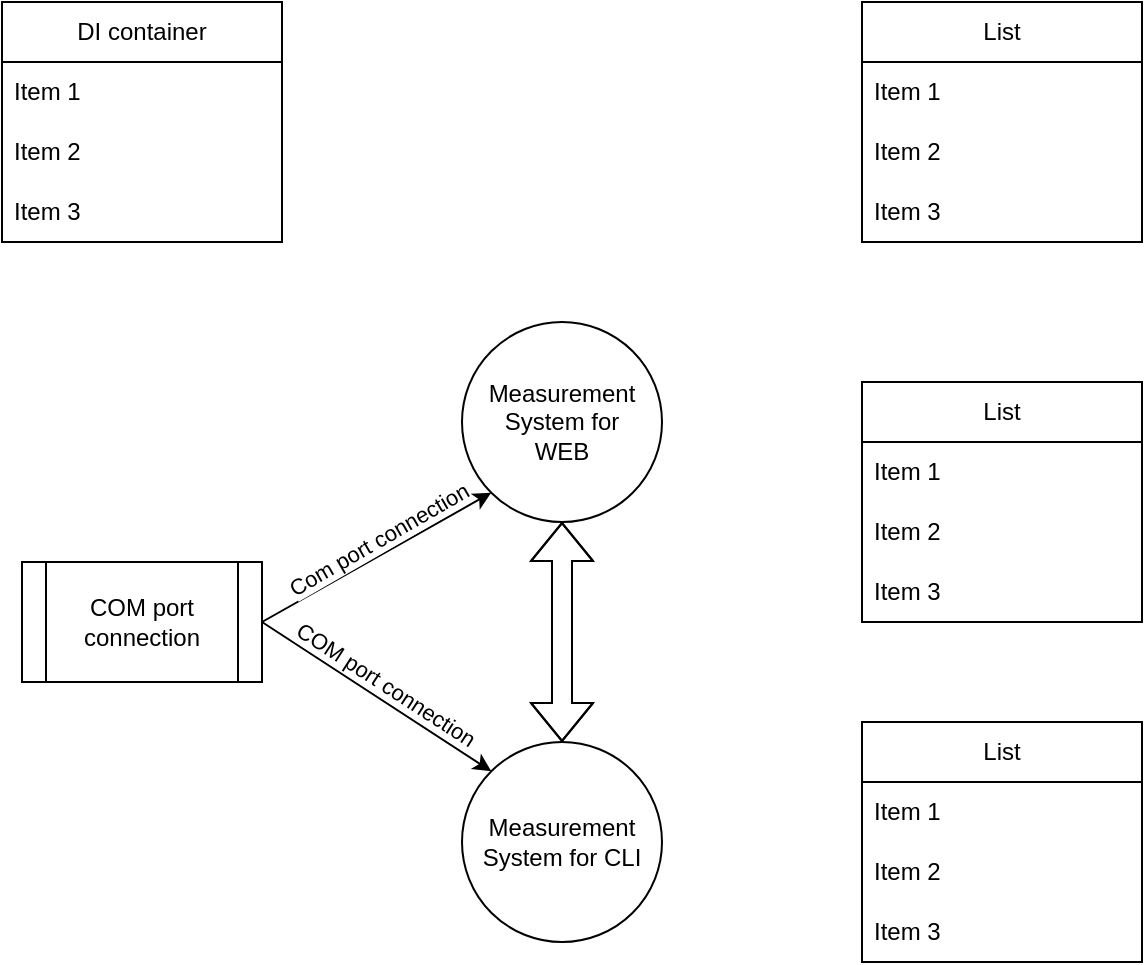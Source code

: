 <mxfile version="21.1.5" type="github">
  <diagram name="Page-1" id="5d7acffa-a066-3a61-03fe-96351882024d">
    <mxGraphModel dx="1050" dy="581" grid="1" gridSize="10" guides="1" tooltips="1" connect="1" arrows="1" fold="1" page="1" pageScale="1" pageWidth="1100" pageHeight="850" background="#ffffff" math="0" shadow="0">
      <root>
        <mxCell id="0" />
        <mxCell id="1" parent="0" />
        <mxCell id="0Bw3tqqXBbQO88dQJ8SM-2" value="Measurement System for&lt;br&gt;WEB" style="ellipse;whiteSpace=wrap;html=1;aspect=fixed;" vertex="1" parent="1">
          <mxGeometry x="500" y="220" width="100" height="100" as="geometry" />
        </mxCell>
        <mxCell id="0Bw3tqqXBbQO88dQJ8SM-3" value="Measurement&lt;br&gt;System for CLI" style="ellipse;whiteSpace=wrap;html=1;aspect=fixed;" vertex="1" parent="1">
          <mxGeometry x="500" y="430" width="100" height="100" as="geometry" />
        </mxCell>
        <mxCell id="0Bw3tqqXBbQO88dQJ8SM-4" value="" style="shape=flexArrow;endArrow=classic;startArrow=classic;html=1;rounded=0;" edge="1" parent="1">
          <mxGeometry width="100" height="100" relative="1" as="geometry">
            <mxPoint x="550" y="430" as="sourcePoint" />
            <mxPoint x="550" y="320" as="targetPoint" />
            <Array as="points">
              <mxPoint x="550" y="360" />
            </Array>
          </mxGeometry>
        </mxCell>
        <mxCell id="0Bw3tqqXBbQO88dQJ8SM-5" value="COM port connection" style="shape=process;whiteSpace=wrap;html=1;backgroundOutline=1;" vertex="1" parent="1">
          <mxGeometry x="280" y="340" width="120" height="60" as="geometry" />
        </mxCell>
        <mxCell id="0Bw3tqqXBbQO88dQJ8SM-6" value="" style="endArrow=classic;html=1;rounded=0;exitX=1;exitY=0.5;exitDx=0;exitDy=0;entryX=0;entryY=1;entryDx=0;entryDy=0;verticalAlign=top;labelPosition=center;verticalLabelPosition=bottom;align=center;" edge="1" parent="1" source="0Bw3tqqXBbQO88dQJ8SM-5" target="0Bw3tqqXBbQO88dQJ8SM-2">
          <mxGeometry width="50" height="50" relative="1" as="geometry">
            <mxPoint x="510" y="360" as="sourcePoint" />
            <mxPoint x="560" y="310" as="targetPoint" />
          </mxGeometry>
        </mxCell>
        <mxCell id="0Bw3tqqXBbQO88dQJ8SM-8" value="Com port connection" style="edgeLabel;html=1;align=center;verticalAlign=middle;resizable=0;points=[];portConstraintRotation=0;rotation=330;" vertex="1" connectable="0" parent="0Bw3tqqXBbQO88dQJ8SM-6">
          <mxGeometry relative="1" as="geometry">
            <mxPoint y="-9" as="offset" />
          </mxGeometry>
        </mxCell>
        <mxCell id="0Bw3tqqXBbQO88dQJ8SM-7" value="" style="endArrow=classic;html=1;rounded=0;exitX=1;exitY=0.5;exitDx=0;exitDy=0;entryX=0;entryY=0;entryDx=0;entryDy=0;" edge="1" parent="1" source="0Bw3tqqXBbQO88dQJ8SM-5" target="0Bw3tqqXBbQO88dQJ8SM-3">
          <mxGeometry width="50" height="50" relative="1" as="geometry">
            <mxPoint x="440" y="380" as="sourcePoint" />
            <mxPoint x="490" y="330" as="targetPoint" />
          </mxGeometry>
        </mxCell>
        <mxCell id="0Bw3tqqXBbQO88dQJ8SM-9" value="COM port connection" style="edgeLabel;html=1;align=center;verticalAlign=middle;resizable=0;points=[];rotation=33;" vertex="1" connectable="0" parent="0Bw3tqqXBbQO88dQJ8SM-7">
          <mxGeometry x="0.157" y="1" relative="1" as="geometry">
            <mxPoint x="-5" y="-12" as="offset" />
          </mxGeometry>
        </mxCell>
        <mxCell id="0Bw3tqqXBbQO88dQJ8SM-10" value="List" style="swimlane;fontStyle=0;childLayout=stackLayout;horizontal=1;startSize=30;horizontalStack=0;resizeParent=1;resizeParentMax=0;resizeLast=0;collapsible=1;marginBottom=0;whiteSpace=wrap;html=1;" vertex="1" parent="1">
          <mxGeometry x="700" y="60" width="140" height="120" as="geometry" />
        </mxCell>
        <mxCell id="0Bw3tqqXBbQO88dQJ8SM-11" value="Item 1" style="text;strokeColor=none;fillColor=none;align=left;verticalAlign=middle;spacingLeft=4;spacingRight=4;overflow=hidden;points=[[0,0.5],[1,0.5]];portConstraint=eastwest;rotatable=0;whiteSpace=wrap;html=1;" vertex="1" parent="0Bw3tqqXBbQO88dQJ8SM-10">
          <mxGeometry y="30" width="140" height="30" as="geometry" />
        </mxCell>
        <mxCell id="0Bw3tqqXBbQO88dQJ8SM-12" value="Item 2" style="text;strokeColor=none;fillColor=none;align=left;verticalAlign=middle;spacingLeft=4;spacingRight=4;overflow=hidden;points=[[0,0.5],[1,0.5]];portConstraint=eastwest;rotatable=0;whiteSpace=wrap;html=1;" vertex="1" parent="0Bw3tqqXBbQO88dQJ8SM-10">
          <mxGeometry y="60" width="140" height="30" as="geometry" />
        </mxCell>
        <mxCell id="0Bw3tqqXBbQO88dQJ8SM-13" value="Item 3" style="text;strokeColor=none;fillColor=none;align=left;verticalAlign=middle;spacingLeft=4;spacingRight=4;overflow=hidden;points=[[0,0.5],[1,0.5]];portConstraint=eastwest;rotatable=0;whiteSpace=wrap;html=1;" vertex="1" parent="0Bw3tqqXBbQO88dQJ8SM-10">
          <mxGeometry y="90" width="140" height="30" as="geometry" />
        </mxCell>
        <mxCell id="0Bw3tqqXBbQO88dQJ8SM-14" value="DI container" style="swimlane;fontStyle=0;childLayout=stackLayout;horizontal=1;startSize=30;horizontalStack=0;resizeParent=1;resizeParentMax=0;resizeLast=0;collapsible=1;marginBottom=0;whiteSpace=wrap;html=1;" vertex="1" parent="1">
          <mxGeometry x="270" y="60" width="140" height="120" as="geometry" />
        </mxCell>
        <mxCell id="0Bw3tqqXBbQO88dQJ8SM-15" value="Item 1" style="text;strokeColor=none;fillColor=none;align=left;verticalAlign=middle;spacingLeft=4;spacingRight=4;overflow=hidden;points=[[0,0.5],[1,0.5]];portConstraint=eastwest;rotatable=0;whiteSpace=wrap;html=1;" vertex="1" parent="0Bw3tqqXBbQO88dQJ8SM-14">
          <mxGeometry y="30" width="140" height="30" as="geometry" />
        </mxCell>
        <mxCell id="0Bw3tqqXBbQO88dQJ8SM-16" value="Item 2" style="text;strokeColor=none;fillColor=none;align=left;verticalAlign=middle;spacingLeft=4;spacingRight=4;overflow=hidden;points=[[0,0.5],[1,0.5]];portConstraint=eastwest;rotatable=0;whiteSpace=wrap;html=1;" vertex="1" parent="0Bw3tqqXBbQO88dQJ8SM-14">
          <mxGeometry y="60" width="140" height="30" as="geometry" />
        </mxCell>
        <mxCell id="0Bw3tqqXBbQO88dQJ8SM-17" value="Item 3" style="text;strokeColor=none;fillColor=none;align=left;verticalAlign=middle;spacingLeft=4;spacingRight=4;overflow=hidden;points=[[0,0.5],[1,0.5]];portConstraint=eastwest;rotatable=0;whiteSpace=wrap;html=1;" vertex="1" parent="0Bw3tqqXBbQO88dQJ8SM-14">
          <mxGeometry y="90" width="140" height="30" as="geometry" />
        </mxCell>
        <mxCell id="0Bw3tqqXBbQO88dQJ8SM-18" value="List" style="swimlane;fontStyle=0;childLayout=stackLayout;horizontal=1;startSize=30;horizontalStack=0;resizeParent=1;resizeParentMax=0;resizeLast=0;collapsible=1;marginBottom=0;whiteSpace=wrap;html=1;" vertex="1" parent="1">
          <mxGeometry x="700" y="250" width="140" height="120" as="geometry" />
        </mxCell>
        <mxCell id="0Bw3tqqXBbQO88dQJ8SM-19" value="Item 1" style="text;strokeColor=none;fillColor=none;align=left;verticalAlign=middle;spacingLeft=4;spacingRight=4;overflow=hidden;points=[[0,0.5],[1,0.5]];portConstraint=eastwest;rotatable=0;whiteSpace=wrap;html=1;" vertex="1" parent="0Bw3tqqXBbQO88dQJ8SM-18">
          <mxGeometry y="30" width="140" height="30" as="geometry" />
        </mxCell>
        <mxCell id="0Bw3tqqXBbQO88dQJ8SM-20" value="Item 2" style="text;strokeColor=none;fillColor=none;align=left;verticalAlign=middle;spacingLeft=4;spacingRight=4;overflow=hidden;points=[[0,0.5],[1,0.5]];portConstraint=eastwest;rotatable=0;whiteSpace=wrap;html=1;" vertex="1" parent="0Bw3tqqXBbQO88dQJ8SM-18">
          <mxGeometry y="60" width="140" height="30" as="geometry" />
        </mxCell>
        <mxCell id="0Bw3tqqXBbQO88dQJ8SM-21" value="Item 3" style="text;strokeColor=none;fillColor=none;align=left;verticalAlign=middle;spacingLeft=4;spacingRight=4;overflow=hidden;points=[[0,0.5],[1,0.5]];portConstraint=eastwest;rotatable=0;whiteSpace=wrap;html=1;" vertex="1" parent="0Bw3tqqXBbQO88dQJ8SM-18">
          <mxGeometry y="90" width="140" height="30" as="geometry" />
        </mxCell>
        <mxCell id="0Bw3tqqXBbQO88dQJ8SM-22" value="List" style="swimlane;fontStyle=0;childLayout=stackLayout;horizontal=1;startSize=30;horizontalStack=0;resizeParent=1;resizeParentMax=0;resizeLast=0;collapsible=1;marginBottom=0;whiteSpace=wrap;html=1;" vertex="1" parent="1">
          <mxGeometry x="700" y="420" width="140" height="120" as="geometry" />
        </mxCell>
        <mxCell id="0Bw3tqqXBbQO88dQJ8SM-23" value="Item 1" style="text;strokeColor=none;fillColor=none;align=left;verticalAlign=middle;spacingLeft=4;spacingRight=4;overflow=hidden;points=[[0,0.5],[1,0.5]];portConstraint=eastwest;rotatable=0;whiteSpace=wrap;html=1;" vertex="1" parent="0Bw3tqqXBbQO88dQJ8SM-22">
          <mxGeometry y="30" width="140" height="30" as="geometry" />
        </mxCell>
        <mxCell id="0Bw3tqqXBbQO88dQJ8SM-24" value="Item 2" style="text;strokeColor=none;fillColor=none;align=left;verticalAlign=middle;spacingLeft=4;spacingRight=4;overflow=hidden;points=[[0,0.5],[1,0.5]];portConstraint=eastwest;rotatable=0;whiteSpace=wrap;html=1;" vertex="1" parent="0Bw3tqqXBbQO88dQJ8SM-22">
          <mxGeometry y="60" width="140" height="30" as="geometry" />
        </mxCell>
        <mxCell id="0Bw3tqqXBbQO88dQJ8SM-25" value="Item 3" style="text;strokeColor=none;fillColor=none;align=left;verticalAlign=middle;spacingLeft=4;spacingRight=4;overflow=hidden;points=[[0,0.5],[1,0.5]];portConstraint=eastwest;rotatable=0;whiteSpace=wrap;html=1;" vertex="1" parent="0Bw3tqqXBbQO88dQJ8SM-22">
          <mxGeometry y="90" width="140" height="30" as="geometry" />
        </mxCell>
      </root>
    </mxGraphModel>
  </diagram>
</mxfile>
